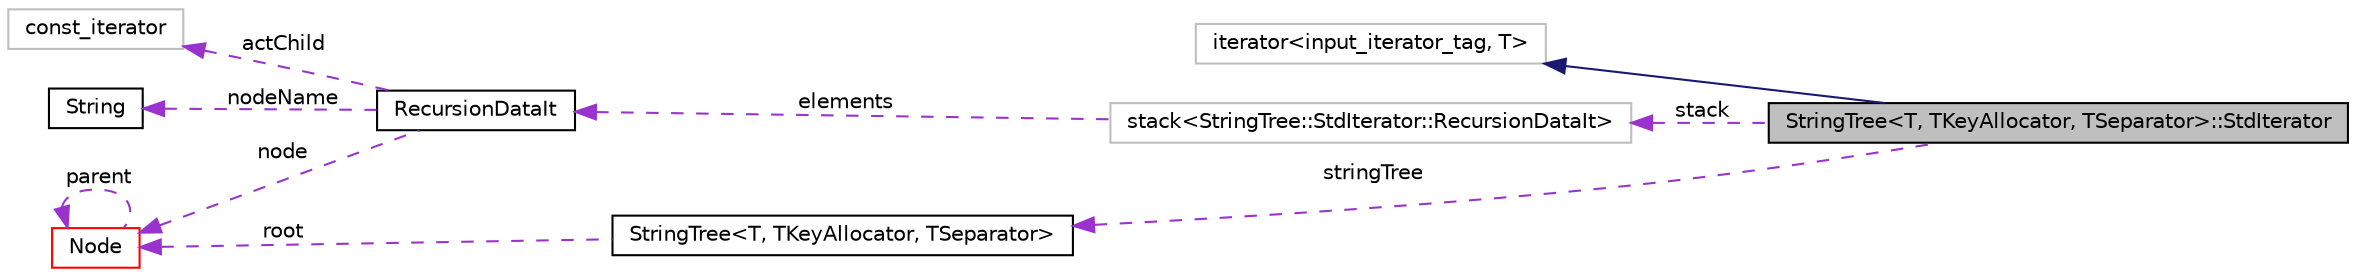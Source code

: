 digraph "StringTree&lt;T, TKeyAllocator, TSeparator&gt;::StdIterator"
{
  edge [fontname="Helvetica",fontsize="10",labelfontname="Helvetica",labelfontsize="10"];
  node [fontname="Helvetica",fontsize="10",shape=record];
  rankdir="LR";
  Node2 [label="StringTree\<T, TKeyAllocator, TSeparator\>::StdIterator",height=0.2,width=0.4,color="black", fillcolor="grey75", style="filled", fontcolor="black"];
  Node3 [label="iterator\<input_iterator_tag, T\>",height=0.2,width=0.4,color="grey75", fillcolor="white", style="filled"];
  Node4 [label="stack\<StringTree::StdIterator::RecursionDataIt\>",height=0.2,width=0.4,color="grey75", fillcolor="white", style="filled"];
  Node10 [label="StringTree\<T, TKeyAllocator, TSeparator\>",height=0.2,width=0.4,color="black", fillcolor="white", style="filled",URL="$classaworx_1_1lib_1_1util_1_1StringTree.html"];
  Node3 -> Node2 [dir="back",color="midnightblue",fontsize="10",style="solid",fontname="Helvetica"];
  Node4 -> Node2 [dir="back",color="darkorchid3",fontsize="10",style="dashed",label=" stack" ,fontname="Helvetica"];
  Node5 -> Node4 [dir="back",color="darkorchid3",fontsize="10",style="dashed",label=" elements" ,fontname="Helvetica"];
  Node6 -> Node5 [dir="back",color="darkorchid3",fontsize="10",style="dashed",label=" actChild" ,fontname="Helvetica"];
  Node7 -> Node5 [dir="back",color="darkorchid3",fontsize="10",style="dashed",label=" nodeName" ,fontname="Helvetica"];
  Node8 -> Node5 [dir="back",color="darkorchid3",fontsize="10",style="dashed",label=" node" ,fontname="Helvetica"];
  Node8 -> Node8 [dir="back",color="darkorchid3",fontsize="10",style="dashed",label=" parent" ,fontname="Helvetica"];
  Node8 -> Node10 [dir="back",color="darkorchid3",fontsize="10",style="dashed",label=" root" ,fontname="Helvetica"];
  Node10 -> Node2 [dir="back",color="darkorchid3",fontsize="10",style="dashed",label=" stringTree" ,fontname="Helvetica"];
  Node5 [label="RecursionDataIt",height=0.2,width=0.4,color="black", fillcolor="white", style="filled",URL="$structaworx_1_1lib_1_1util_1_1StringTree_1_1StdIterator_1_1RecursionDataIt.html"];
  Node6 [label="const_iterator",height=0.2,width=0.4,color="grey75", fillcolor="white", style="filled",tooltip="STL iterator class. "];
  Node7 [label="String",height=0.2,width=0.4,color="black", fillcolor="white", style="filled",URL="$classaworx_1_1lib_1_1strings_1_1String.html"];
  Node8 [label="Node",height=0.2,width=0.4,color="red", fillcolor="white", style="filled",URL="$structaworx_1_1lib_1_1util_1_1StringTree_1_1Node.html"];
}

